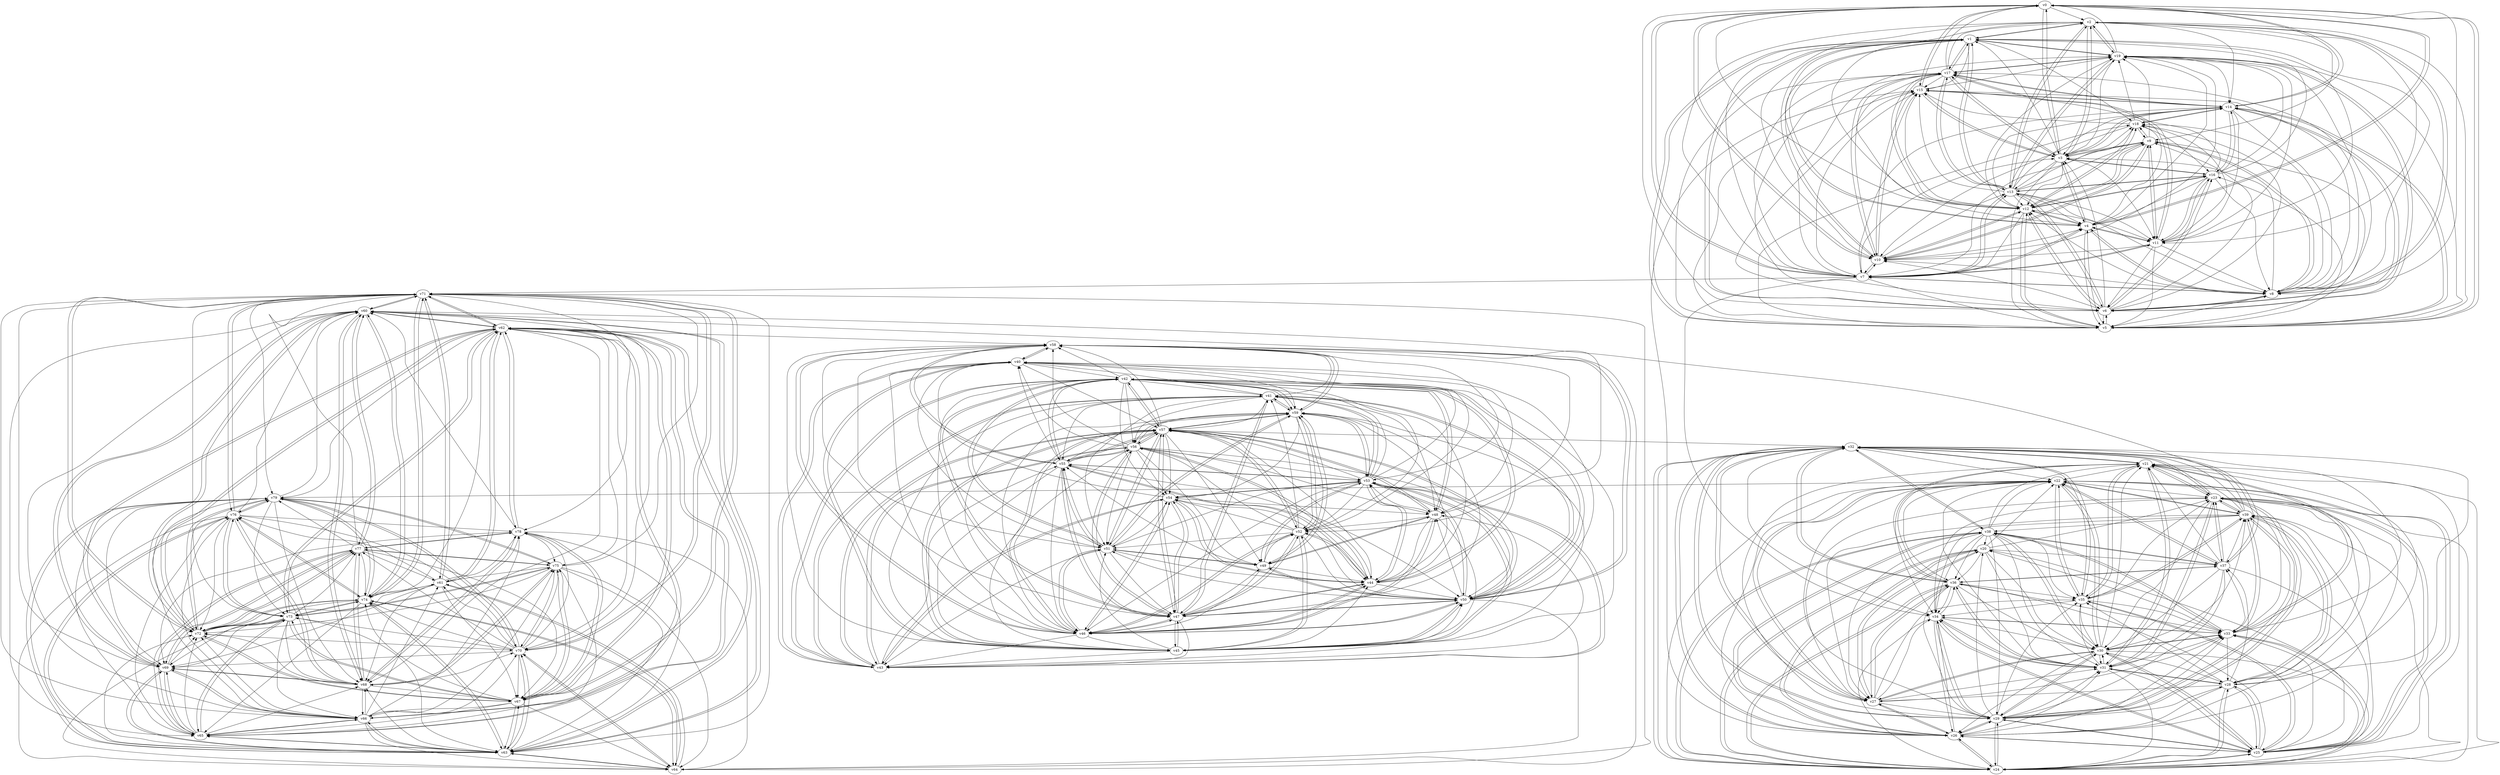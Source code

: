 digraph buchi_test109 {
    v0 [name="v0", player=0, priority=1];
    v1 [name="v1", player=1, priority=0];
    v2 [name="v2", player=1, priority=1];
    v3 [name="v3", player=0, priority=1];
    v4 [name="v4", player=0, priority=0];
    v5 [name="v5", player=0, priority=1];
    v6 [name="v6", player=0, priority=1];
    v7 [name="v7", player=0, priority=0];
    v8 [name="v8", player=0, priority=0];
    v9 [name="v9", player=1, priority=0];
    v10 [name="v10", player=1, priority=1];
    v11 [name="v11", player=0, priority=1];
    v12 [name="v12", player=1, priority=0];
    v13 [name="v13", player=1, priority=0];
    v14 [name="v14", player=0, priority=0];
    v15 [name="v15", player=1, priority=1];
    v16 [name="v16", player=0, priority=0];
    v17 [name="v17", player=1, priority=0];
    v18 [name="v18", player=1, priority=0];
    v19 [name="v19", player=1, priority=0];
    v20 [name="v20", player=1, priority=1];
    v21 [name="v21", player=1, priority=1];
    v22 [name="v22", player=0, priority=0];
    v23 [name="v23", player=0, priority=0];
    v24 [name="v24", player=1, priority=1];
    v25 [name="v25", player=0, priority=0];
    v26 [name="v26", player=0, priority=0];
    v27 [name="v27", player=1, priority=0];
    v28 [name="v28", player=1, priority=0];
    v29 [name="v29", player=1, priority=0];
    v30 [name="v30", player=0, priority=0];
    v31 [name="v31", player=1, priority=0];
    v32 [name="v32", player=0, priority=1];
    v33 [name="v33", player=1, priority=0];
    v34 [name="v34", player=1, priority=1];
    v35 [name="v35", player=0, priority=0];
    v36 [name="v36", player=1, priority=1];
    v37 [name="v37", player=1, priority=1];
    v38 [name="v38", player=0, priority=1];
    v39 [name="v39", player=0, priority=0];
    v40 [name="v40", player=0, priority=1];
    v41 [name="v41", player=0, priority=1];
    v42 [name="v42", player=0, priority=0];
    v43 [name="v43", player=1, priority=1];
    v44 [name="v44", player=0, priority=0];
    v45 [name="v45", player=0, priority=0];
    v46 [name="v46", player=0, priority=1];
    v47 [name="v47", player=1, priority=1];
    v48 [name="v48", player=0, priority=1];
    v49 [name="v49", player=1, priority=1];
    v50 [name="v50", player=1, priority=0];
    v51 [name="v51", player=0, priority=1];
    v52 [name="v52", player=1, priority=1];
    v53 [name="v53", player=1, priority=0];
    v54 [name="v54", player=0, priority=1];
    v55 [name="v55", player=1, priority=1];
    v56 [name="v56", player=0, priority=0];
    v57 [name="v57", player=0, priority=0];
    v58 [name="v58", player=0, priority=1];
    v59 [name="v59", player=1, priority=1];
    v60 [name="v60", player=0, priority=0];
    v61 [name="v61", player=0, priority=0];
    v62 [name="v62", player=0, priority=1];
    v63 [name="v63", player=0, priority=0];
    v64 [name="v64", player=0, priority=0];
    v65 [name="v65", player=0, priority=0];
    v66 [name="v66", player=1, priority=1];
    v67 [name="v67", player=0, priority=0];
    v68 [name="v68", player=1, priority=1];
    v69 [name="v69", player=0, priority=0];
    v70 [name="v70", player=0, priority=1];
    v71 [name="v71", player=1, priority=0];
    v72 [name="v72", player=1, priority=1];
    v73 [name="v73", player=1, priority=0];
    v74 [name="v74", player=0, priority=1];
    v75 [name="v75", player=1, priority=0];
    v76 [name="v76", player=1, priority=0];
    v77 [name="v77", player=1, priority=0];
    v78 [name="v78", player=1, priority=1];
    v79 [name="v79", player=1, priority=0];
    v55 -> v57;
    v7 -> v17;
    v78 -> v68;
    v70 -> v64;
    v26 -> v39;
    v78 -> v77;
    v70 -> v73;
    v19 -> v0;
    v29 -> v32;
    v8 -> v9;
    v48 -> v45;
    v79 -> v60;
    v0 -> v5;
    v11 -> v5;
    v8 -> v18;
    v0 -> v14;
    v40 -> v59;
    v33 -> v20;
    v33 -> v38;
    v73 -> v74;
    v41 -> v51;
    v25 -> v34;
    v52 -> v51;
    v44 -> v47;
    v44 -> v56;
    v3 -> v15;
    v14 -> v15;
    v22 -> v28;
    v34 -> v30;
    v66 -> v62;
    v22 -> v37;
    v66 -> v71;
    v7 -> v3;
    v59 -> v41;
    v18 -> v12;
    v26 -> v25;
    v67 -> v63;
    v78 -> v63;
    v47 -> v57;
    v70 -> v77;
    v8 -> v4;
    v48 -> v49;
    v21 -> v32;
    v11 -> v9;
    v40 -> v45;
    v33 -> v24;
    v62 -> v60;
    v25 -> v20;
    v62 -> v69;
    v73 -> v69;
    v52 -> v46;
    v25 -> v29;
    v44 -> v42;
    v62 -> v78;
    v3 -> v1;
    v22 -> v23;
    v34 -> v25;
    v51 -> v59;
    v37 -> v21;
    v43 -> v55;
    v37 -> v30;
    v74 -> v79;
    v66 -> v75;
    v36 -> v34;
    v55 -> v47;
    v47 -> v43;
    v59 -> v45;
    v26 -> v20;
    v28 -> v39;
    v55 -> v56;
    v18 -> v16;
    v47 -> v52;
    v59 -> v54;
    v70 -> v63;
    v77 -> v71;
    v29 -> v31;
    v48 -> v44;
    v11 -> v4;
    v48 -> v53;
    v21 -> v36;
    v40 -> v58;
    v10 -> v17;
    v2 -> v13;
    v33 -> v28;
    v73 -> v64;
    v25 -> v24;
    v33 -> v37;
    v62 -> v73;
    v25 -> v33;
    v3 -> v5;
    v14 -> v5;
    v43 -> v41;
    v51 -> v54;
    v3 -> v14;
    v43 -> v50;
    v22 -> v27;
    v74 -> v65;
    v66 -> v61;
    v66 -> v70;
    v36 -> v29;
    v55 -> v42;
    v28 -> v25;
    v55 -> v51;
    v7 -> v11;
    v59 -> v49;
    v47 -> v56;
    v6 -> v15;
    v29 -> v26;
    v69 -> v62;
    v77 -> v75;
    v21 -> v22;
    v50 -> v58;
    v29 -> v35;
    v21 -> v31;
    v61 -> v67;
    v61 -> v76;
    v10 -> v12;
    v2 -> v8;
    v54 -> v46;
    v62 -> v68;
    v73 -> v68;
    v25 -> v28;
    v73 -> v77;
    v3 -> v0;
    v14 -> v0;
    v32 -> v36;
    v24 -> v32;
    v51 -> v49;
    v3 -> v9;
    v51 -> v58;
    v74 -> v60;
    v3 -> v18;
    v14 -> v18;
    v43 -> v54;
    v36 -> v24;
    v36 -> v33;
    v65 -> v69;
    v55 -> v46;
    v47 -> v42;
    v76 -> v78;
    v6 -> v10;
    v58 -> v48;
    v77 -> v61;
    v6 -> v19;
    v50 -> v53;
    v29 -> v30;
    v69 -> v66;
    v77 -> v79;
    v61 -> v62;
    v42 -> v58;
    v21 -> v35;
    v61 -> v71;
    v10 -> v7;
    v2 -> v3;
    v2 -> v12;
    v62 -> v63;
    v73 -> v63;
    v32 -> v22;
    v73 -> v72;
    v51 -> v44;
    v3 -> v4;
    v43 -> v40;
    v24 -> v36;
    v17 -> v6;
    v17 -> v15;
    v76 -> v64;
    v9 -> v11;
    v28 -> v24;
    v68 -> v60;
    v36 -> v37;
    v65 -> v73;
    v76 -> v73;
    v68 -> v69;
    v47 -> v46;
    v68 -> v78;
    v6 -> v5;
    v6 -> v14;
    v58 -> v52;
    v77 -> v65;
    v50 -> v48;
    v29 -> v25;
    v42 -> v44;
    v77 -> v74;
    v50 -> v57;
    v39 -> v29;
    v39 -> v38;
    v31 -> v34;
    v2 -> v7;
    v62 -> v58;
    v23 -> v39;
    v32 -> v26;
    v24 -> v22;
    v35 -> v22;
    v32 -> v35;
    v72 -> v71;
    v43 -> v53;
    v17 -> v1;
    v22 -> v79;
    v17 -> v10;
    v5 -> v17;
    v17 -> v19;
    v36 -> v32;
    v49 -> v51;
    v57 -> v55;
    v65 -> v68;
    v76 -> v68;
    v65 -> v77;
    v28 -> v37;
    v6 -> v9;
    v77 -> v60;
    v6 -> v18;
    v69 -> v65;
    v42 -> v48;
    v42 -> v57;
    v39 -> v33;
    v23 -> v25;
    v54 -> v40;
    v60 -> v74;
    v75 -> v72;
    v2 -> v11;
    v39 -> v60;
    v13 -> v8;
    v32 -> v21;
    v1 -> v15;
    v13 -> v17;
    v16 -> v13;
    v24 -> v26;
    v64 -> v71;
    v5 -> v12;
    v17 -> v14;
    v46 -> v50;
    v9 -> v10;
    v49 -> v46;
    v57 -> v50;
    v57 -> v59;
    v65 -> v63;
    v9 -> v19;
    v49 -> v55;
    v65 -> v72;
    v76 -> v63;
    v76 -> v72;
    v68 -> v77;
    v27 -> v36;
    v79 -> v74;
    v6 -> v13;
    v50 -> v47;
    v69 -> v60;
    v42 -> v43;
    v71 -> v79;
    v42 -> v52;
    v39 -> v28;
    v20 -> v24;
    v31 -> v24;
    v31 -> v33;
    v60 -> v69;
    v23 -> v29;
    v75 -> v67;
    v54 -> v44;
    v1 -> v10;
    v13 -> v12;
    v72 -> v61;
    v16 -> v8;
    v1 -> v19;
    v24 -> v21;
    v35 -> v21;
    v45 -> v53;
    v53 -> v57;
    v35 -> v30;
    v56 -> v53;
    v72 -> v70;
    v72 -> v79;
    v17 -> v0;
    v38 -> v32;
    v46 -> v45;
    v57 -> v45;
    v5 -> v16;
    v46 -> v54;
    v57 -> v54;
    v49 -> v50;
    v49 -> v59;
    v27 -> v22;
    v68 -> v72;
    v27 -> v31;
    v79 -> v69;
    v58 -> v46;
    v30 -> v27;
    v50 -> v42;
    v7 -> v71;
    v71 -> v74;
    v50 -> v51;
    v63 -> v70;
    v42 -> v47;
    v39 -> v23;
    v12 -> v6;
    v42 -> v56;
    v63 -> v79;
    v39 -> v32;
    v12 -> v15;
    v31 -> v28;
    v4 -> v11;
    v20 -> v37;
    v23 -> v33;
    v75 -> v71;
    v1 -> v5;
    v13 -> v7;
    v53 -> v43;
    v16 -> v3;
    v13 -> v16;
    v53 -> v52;
    v16 -> v12;
    v56 -> v48;
    v24 -> v25;
    v35 -> v25;
    v64 -> v61;
    v45 -> v57;
    v56 -> v57;
    v64 -> v70;
    v72 -> v74;
    v38 -> v27;
    v5 -> v2;
    v17 -> v4;
    v26 -> v34;
    v38 -> v36;
    v57 -> v49;
    v67 -> v72;
    v46 -> v58;
    v57 -> v58;
    v19 -> v13;
    v27 -> v26;
    v30 -> v22;
    v71 -> v60;
    v27 -> v35;
    v11 -> v18;
    v79 -> v73;
    v30 -> v31;
    v71 -> v69;
    v63 -> v65;
    v71 -> v78;
    v63 -> v74;
    v39 -> v27;
    v12 -> v10;
    v41 -> v46;
    v20 -> v23;
    v31 -> v23;
    v12 -> v19;
    v41 -> v55;
    v60 -> v68;
    v23 -> v28;
    v60 -> v77;
    v23 -> v37;
    v13 -> v2;
    v13 -> v11;
    v72 -> v60;
    v45 -> v43;
    v56 -> v43;
    v1 -> v18;
    v37 -> v39;
    v45 -> v52;
    v38 -> v22;
    v26 -> v29;
    v38 -> v31;
    v5 -> v6;
    v46 -> v44;
    v57 -> v44;
    v26 -> v38;
    v78 -> v67;
    v7 -> v34;
    v0 -> v4;
    v8 -> v17;
    v19 -> v17;
    v27 -> v30;
    v79 -> v68;
    v30 -> v26;
    v63 -> v60;
    v71 -> v73;
    v63 -> v69;
    v39 -> v22;
    v12 -> v5;
    v52 -> v41;
    v4 -> v1;
    v41 -> v50;
    v52 -> v50;
    v60 -> v63;
    v44 -> v46;
    v41 -> v59;
    v52 -> v59;
    v60 -> v72;
    v4 -> v19;
    v44 -> v55;
    v75 -> v61;
    v75 -> v70;
    v34 -> v29;
    v1 -> v4;
    v37 -> v25;
    v53 -> v42;
    v22 -> v36;
    v1 -> v13;
    v53 -> v51;
    v45 -> v47;
    v56 -> v47;
    v64 -> v60;
    v45 -> v56;
    v26 -> v15;
    v26 -> v24;
    v38 -> v26;
    v67 -> v62;
    v59 -> v58;
    v78 -> v62;
    v26 -> v33;
    v38 -> v35;
    v67 -> v71;
    v70 -> v67;
    v49 -> v44;
    v8 -> v3;
    v19 -> v3;
    v8 -> v12;
    v79 -> v63;
    v0 -> v8;
    v11 -> v8;
    v30 -> v21;
    v48 -> v57;
    v79 -> v72;
    v11 -> v17;
    v63 -> v64;
    v33 -> v32;
    v12 -> v9;
    v41 -> v45;
    v52 -> v45;
    v4 -> v5;
    v44 -> v41;
    v52 -> v54;
    v44 -> v50;
    v44 -> v59;
    v34 -> v24;
    v34 -> v33;
    v74 -> v69;
    v53 -> v46;
    v37 -> v29;
    v66 -> v65;
    v45 -> v42;
    v37 -> v38;
    v45 -> v51;
    v56 -> v51;
    v15 -> v10;
    v15 -> v19;
    v38 -> v21;
    v7 -> v15;
    v18 -> v15;
    v38 -> v30;
    v59 -> v53;
    v67 -> v66;
    v67 -> v75;
    v78 -> v75;
    v70 -> v71;
    v8 -> v7;
    v27 -> v20;
    v0 -> v3;
    v29 -> v39;
    v48 -> v52;
    v0 -> v12;
    v40 -> v48;
    v30 -> v25;
    v71 -> v63;
    v40 -> v57;
    v63 -> v68;
    v12 -> v4;
    v25 -> v23;
    v41 -> v40;
    v4 -> v0;
    v52 -> v40;
    v62 -> v72;
    v41 -> v58;
    v44 -> v54;
    v3 -> v13;
    v74 -> v64;
    v66 -> v60;
    v22 -> v35;
    v74 -> v73;
    v66 -> v69;
    v66 -> v78;
    v15 -> v5;
    v15 -> v14;
    v55 -> v50;
    v7 -> v10;
    v18 -> v10;
    v26 -> v23;
    v55 -> v59;
    v7 -> v19;
    v18 -> v19;
    v26 -> v32;
    v47 -> v55;
    v59 -> v57;
    v70 -> v75;
    v8 -> v2;
    v19 -> v2;
    v29 -> v34;
    v19 -> v11;
    v0 -> v7;
    v11 -> v7;
    v40 -> v43;
    v11 -> v16;
    v62 -> v67;
    v73 -> v67;
    v52 -> v44;
    v73 -> v76;
    v25 -> v36;
    v14 -> v8;
    v34 -> v23;
    v51 -> v57;
    v3 -> v17;
    v14 -> v17;
    v22 -> v30;
    v66 -> v64;
    v22 -> v39;
    v15 -> v0;
    v55 -> v45;
    v7 -> v5;
    v47 -> v41;
    v18 -> v14;
    v47 -> v50;
    v59 -> v52;
    v67 -> v65;
    v47 -> v59;
    v70 -> v61;
    v29 -> v20;
    v77 -> v69;
    v19 -> v6;
    v48 -> v42;
    v77 -> v78;
    v0 -> v2;
    v10 -> v15;
    v73 -> v62;
    v25 -> v22;
    v62 -> v71;
    v51 -> v43;
    v14 -> v3;
    v3 -> v12;
    v14 -> v12;
    v22 -> v25;
    v43 -> v48;
    v74 -> v63;
    v37 -> v23;
    v43 -> v57;
    v74 -> v72;
    v66 -> v68;
    v36 -> v27;
    v55 -> v40;
    v7 -> v0;
    v18 -> v9;
    v47 -> v45;
    v55 -> v58;
    v47 -> v54;
    v59 -> v56;
    v29 -> v24;
    v29 -> v33;
    v48 -> v46;
    v21 -> v29;
    v40 -> v42;
    v61 -> v74;
    v10 -> v1;
    v40 -> v51;
    v33 -> v21;
    v54 -> v53;
    v33 -> v30;
    v62 -> v66;
    v73 -> v66;
    v25 -> v26;
    v62 -> v75;
    v73 -> v75;
    v25 -> v35;
    v32 -> v34;
    v51 -> v47;
    v14 -> v7;
    v24 -> v39;
    v35 -> v39;
    v3 -> v16;
    v14 -> v16;
    v66 -> v63;
    v36 -> v31;
    v55 -> v44;
    v28 -> v27;
    v7 -> v4;
    v59 -> v42;
    v55 -> v53;
    v65 -> v76;
    v47 -> v49;
    v6 -> v8;
    v47 -> v58;
    v58 -> v55;
    v77 -> v68;
    v29 -> v28;
    v21 -> v33;
    v61 -> v69;
    v61 -> v78;
    v2 -> v1;
    v2 -> v10;
    v54 -> v48;
    v62 -> v61;
    v2 -> v19;
    v25 -> v21;
    v62 -> v70;
    v32 -> v29;
    v51 -> v42;
    v3 -> v2;
    v32 -> v38;
    v35 -> v34;
    v3 -> v11;
    v14 -> v11;
    v43 -> v56;
    v17 -> v13;
    v65 -> v62;
    v36 -> v35;
    v9 -> v18;
    v76 -> v71;
    v28 -> v31;
    v68 -> v67;
    v47 -> v44;
    v68 -> v76;
    v6 -> v3;
    v6 -> v12;
    v58 -> v50;
    v50 -> v46;
    v29 -> v23;
    v58 -> v59;
    v77 -> v72;
    v69 -> v68;
    v42 -> v51;
    v61 -> v64;
    v50 -> v64;
    v69 -> v77;
    v10 -> v0;
    v10 -> v9;
    v54 -> v43;
    v2 -> v14;
    v62 -> v65;
    v73 -> v65;
    v32 -> v24;
    v24 -> v20;
    v51 -> v46;
    v24 -> v29;
    v14 -> v6;
    v43 -> v42;
    v51 -> v55;
    v24 -> v38;
    v64 -> v74;
    v36 -> v21;
    v36 -> v30;
    v65 -> v66;
    v28 -> v26;
    v28 -> v35;
    v50 -> v41;
    v6 -> v16;
    v77 -> v67;
    v69 -> v63;
    v42 -> v46;
    v21 -> v23;
    v69 -> v72;
    v42 -> v55;
    v61 -> v68;
    v20 -> v27;
    v10 -> v4;
    v20 -> v36;
    v31 -> v36;
    v10 -> v13;
    v23 -> v32;
    v2 -> v9;
    v54 -> v47;
    v75 -> v79;
    v13 -> v6;
    v13 -> v15;
    v32 -> v28;
    v16 -> v11;
    v32 -> v37;
    v72 -> v73;
    v24 -> v33;
    v35 -> v33;
    v5 -> v1;
    v17 -> v3;
    v17 -> v12;
    v46 -> v48;
    v57 -> v48;
    v9 -> v8;
    v5 -> v19;
    v28 -> v21;
    v46 -> v57;
    v49 -> v53;
    v76 -> v70;
    v68 -> v66;
    v76 -> v79;
    v68 -> v75;
    v58 -> v40;
    v27 -> v34;
    v50 -> v45;
    v30 -> v39;
    v42 -> v41;
    v50 -> v54;
    v42 -> v50;
    v42 -> v59;
    v20 -> v22;
    v31 -> v22;
    v39 -> v35;
    v12 -> v18;
    v20 -> v31;
    v23 -> v27;
    v75 -> v65;
    v13 -> v1;
    v1 -> v8;
    v32 -> v23;
    v16 -> v6;
    v1 -> v17;
    v13 -> v19;
    v53 -> v55;
    v16 -> v15;
    v24 -> v28;
    v72 -> v77;
    v46 -> v43;
    v57 -> v43;
    v9 -> v3;
    v5 -> v14;
    v46 -> v52;
    v57 -> v52;
    v9 -> v12;
    v49 -> v48;
    v76 -> v74;
    v68 -> v70;
    v27 -> v29;
    v50 -> v40;
    v79 -> v76;
    v58 -> v53;
    v71 -> v72;
    v50 -> v49;
    v39 -> v21;
    v42 -> v54;
    v20 -> v26;
    v60 -> v62;
    v31 -> v35;
    v4 -> v18;
    v60 -> v71;
    v23 -> v31;
    v53 -> v41;
    v16 -> v1;
    v13 -> v14;
    v53 -> v50;
    v32 -> v27;
    v24 -> v23;
    v35 -> v23;
    v53 -> v59;
    v16 -> v19;
    v56 -> v55;
    v35 -> v32;
    v5 -> v0;
    v17 -> v2;
    v38 -> v34;
    v5 -> v9;
    v17 -> v11;
    v46 -> v47;
    v9 -> v7;
    v57 -> v47;
    v5 -> v18;
    v57 -> v56;
    v76 -> v60;
    v49 -> v52;
    v6 -> v1;
    v27 -> v33;
    v30 -> v29;
    v71 -> v67;
    v30 -> v38;
    v71 -> v76;
    v63 -> v72;
    v39 -> v25;
    v31 -> v21;
    v39 -> v34;
    v12 -> v17;
    v41 -> v53;
    v20 -> v30;
    v31 -> v30;
    v75 -> v64;
    v75 -> v73;
    v1 -> v7;
    v13 -> v9;
    v53 -> v45;
    v13 -> v18;
    v53 -> v54;
    v72 -> v67;
    v16 -> v14;
    v45 -> v50;
    v56 -> v50;
    v64 -> v63;
    v56 -> v59;
    v38 -> v20;
    v26 -> v27;
    v38 -> v29;
    v5 -> v4;
    v57 -> v42;
    v67 -> v74;
    v46 -> v51;
    v57 -> v51;
    v70 -> v79;
    v8 -> v6;
    v8 -> v15;
    v79 -> v66;
    v30 -> v24;
    v71 -> v62;
    v79 -> v75;
    v30 -> v33;
    v63 -> v67;
    v63 -> v76;
    v41 -> v48;
    v31 -> v25;
    v4 -> v8;
    v59 -> v46;
    v23 -> v21;
    v41 -> v57;
    v52 -> v57;
    v44 -> v53;
    v60 -> v70;
    v23 -> v30;
    v75 -> v68;
    v75 -> v77;
    v1 -> v2;
    v13 -> v4;
    v53 -> v40;
    v22 -> v34;
    v34 -> v36;
    v1 -> v11;
    v37 -> v32;
    v53 -> v49;
    v72 -> v62;
    v56 -> v54;
    v26 -> v22;
    v38 -> v24;
    v78 -> v60;
    v26 -> v31;
    v38 -> v33;
    v57 -> v46;
    v78 -> v69;
    v67 -> v78;
    v70 -> v74;
    v19 -> v1;
    v8 -> v10;
    v19 -> v10;
    v0 -> v6;
    v11 -> v6;
    v8 -> v19;
    v27 -> v32;
    v0 -> v15;
    v79 -> v70;
    v30 -> v28;
    v63 -> v62;
    v12 -> v7;
    v41 -> v43;
    v4 -> v3;
    v33 -> v39;
    v12 -> v16;
    v60 -> v65;
    v4 -> v12;
    v75 -> v63;
    v22 -> v29;
    v34 -> v31;
    v1 -> v6;
    v53 -> v44;
    v16 -> v4;
    v45 -> v40;
    v56 -> v40;
    v37 -> v36;
    v66 -> v72;
    v56 -> v49;
    v74 -> v76;
    v45 -> v58;
    v56 -> v58;
    v57 -> v32;
    v7 -> v13;
    v59 -> v51;
    v67 -> v64;
    v78 -> v64;
    v38 -> v37;
    v67 -> v73;
    v70 -> v69;
    v70 -> v78;
    v8 -> v5;
    v19 -> v14;
    v79 -> v65;
    v0 -> v10;
    v11 -> v10;
    v40 -> v46;
    v71 -> v61;
    v71 -> v70;
    v63 -> v66;
    v33 -> v34;
    v12 -> v11;
    v25 -> v30;
    v41 -> v47;
    v4 -> v7;
    v52 -> v47;
    v41 -> v56;
    v52 -> v56;
    v62 -> v79;
    v44 -> v52;
    v34 -> v26;
    v74 -> v62;
    v37 -> v22;
    v74 -> v71;
    v37 -> v31;
    v45 -> v44;
    v56 -> v44;
    v66 -> v76;
    v15 -> v3;
    v7 -> v8;
}

